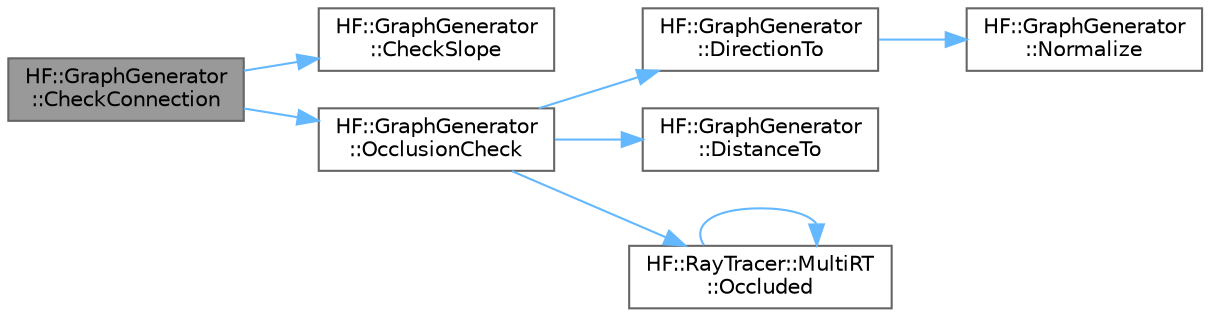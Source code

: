digraph "HF::GraphGenerator::CheckConnection"
{
 // LATEX_PDF_SIZE
  bgcolor="transparent";
  edge [fontname=Helvetica,fontsize=10,labelfontname=Helvetica,labelfontsize=10];
  node [fontname=Helvetica,fontsize=10,shape=box,height=0.2,width=0.4];
  rankdir="LR";
  Node1 [label="HF::GraphGenerator\l::CheckConnection",height=0.2,width=0.4,color="gray40", fillcolor="grey60", style="filled", fontcolor="black",tooltip="Determine what kind of step (if any) is between parent and child."];
  Node1 -> Node2 [color="steelblue1",style="solid"];
  Node2 [label="HF::GraphGenerator\l::CheckSlope",height=0.2,width=0.4,color="grey40", fillcolor="white", style="filled",URL="$a00463.html#a9daa85cb56a1b18d44f46aa9c420afde",tooltip="Determine if the slope between parent and child is traversable according to the graph parameters."];
  Node1 -> Node3 [color="steelblue1",style="solid"];
  Node3 [label="HF::GraphGenerator\l::OcclusionCheck",height=0.2,width=0.4,color="grey40", fillcolor="white", style="filled",URL="$a00463.html#ace66c1b60785c32433402f012019ab81",tooltip="Determine if there is a valid line of sight between parent and child."];
  Node3 -> Node4 [color="steelblue1",style="solid"];
  Node4 [label="HF::GraphGenerator\l::DirectionTo",height=0.2,width=0.4,color="grey40", fillcolor="white", style="filled",URL="$a00463.html#a750afc15c798c79a8b6a0784ed092f3c",tooltip="Calculate the normalized direction from one node to another."];
  Node4 -> Node5 [color="steelblue1",style="solid"];
  Node5 [label="HF::GraphGenerator\l::Normalize",height=0.2,width=0.4,color="grey40", fillcolor="white", style="filled",URL="$a00463.html#ad2e09e0825a1db4fc511907179eddf00",tooltip="Normalize a vector."];
  Node3 -> Node6 [color="steelblue1",style="solid"];
  Node6 [label="HF::GraphGenerator\l::DistanceTo",height=0.2,width=0.4,color="grey40", fillcolor="white", style="filled",URL="$a00463.html#a7f96186b8f24f878404d1feccf2f64db",tooltip="Calculate the distance between two nodes."];
  Node3 -> Node7 [color="steelblue1",style="solid"];
  Node7 [label="HF::RayTracer::MultiRT\l::Occluded",height=0.2,width=0.4,color="grey40", fillcolor="white", style="filled",URL="$a01419.html#a22ebf97e859ef651e81deb40b74f668f",tooltip=" "];
  Node7 -> Node7 [color="steelblue1",style="solid"];
}
